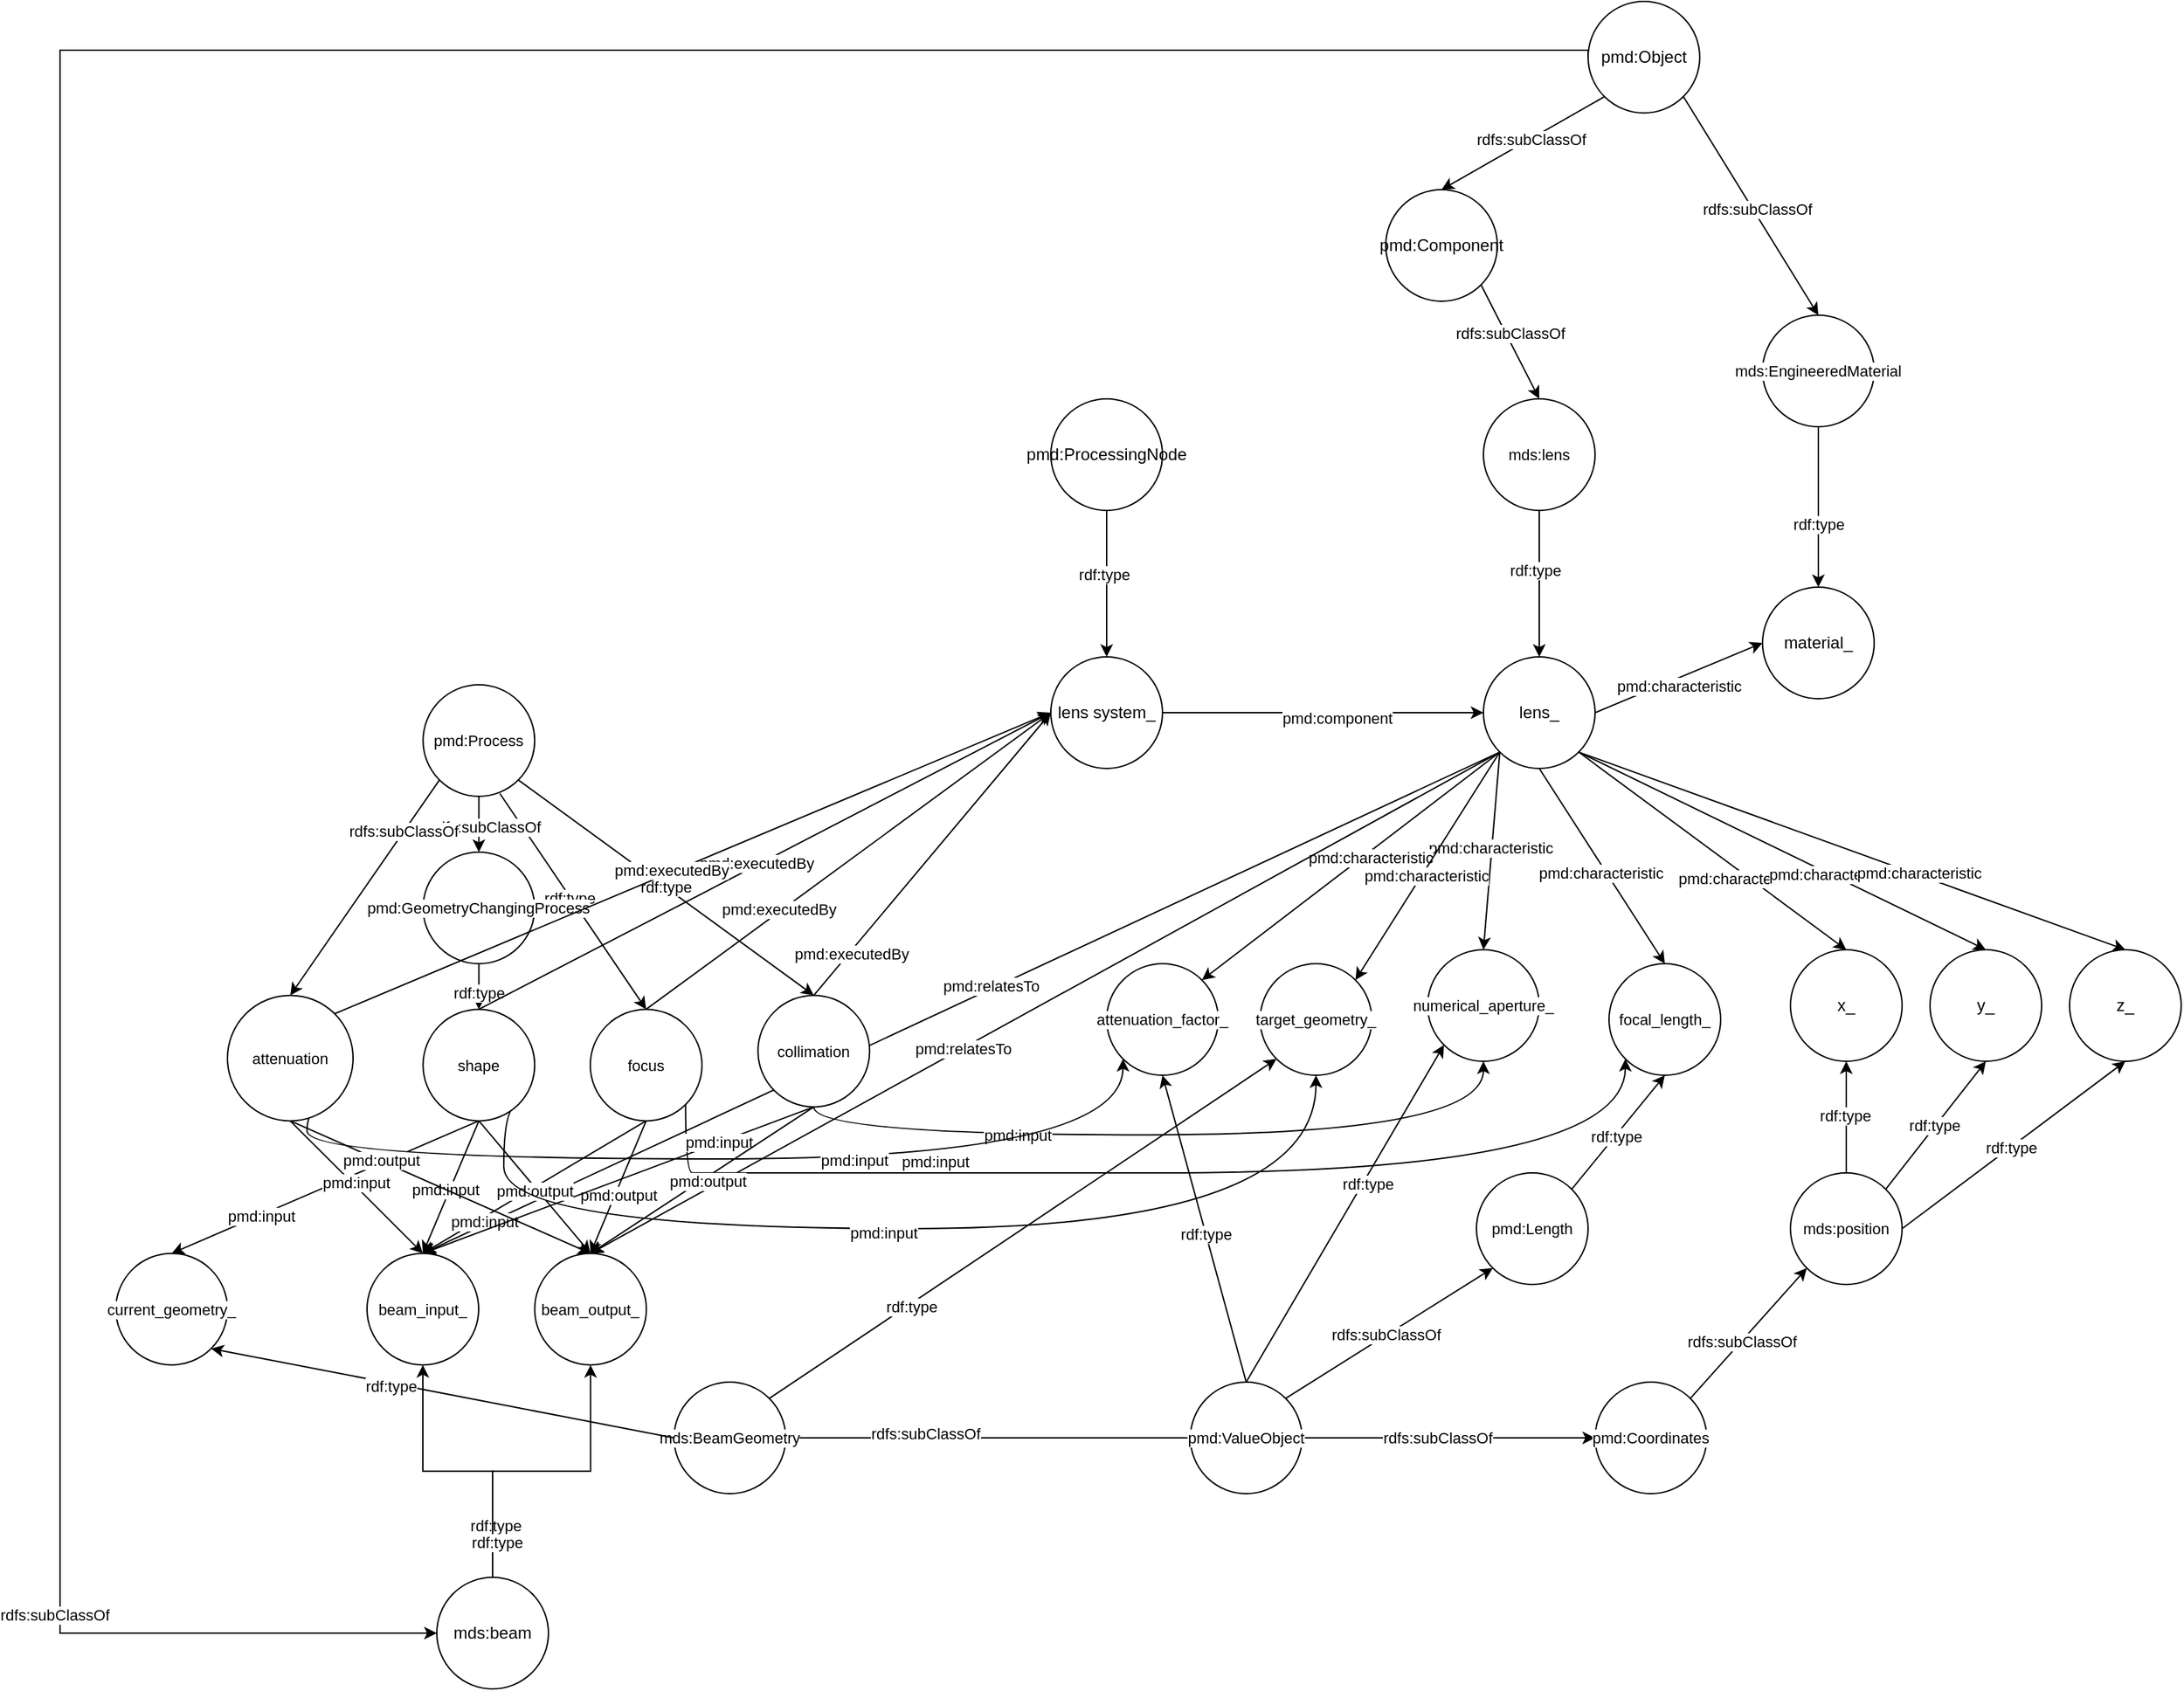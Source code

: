 <mxfile version="24.5.1" type="device">
  <diagram name="Page-1" id="kFxsw1ZDwf2zI39IDnk1">
    <mxGraphModel dx="2284" dy="854" grid="1" gridSize="10" guides="1" tooltips="1" connect="1" arrows="1" fold="1" page="1" pageScale="1" pageWidth="850" pageHeight="1100" math="0" shadow="0">
      <root>
        <mxCell id="0" />
        <mxCell id="1" parent="0" />
        <mxCell id="6vz8yd_rze_hGR_95UIp-7" style="edgeStyle=none;rounded=0;orthogonalLoop=1;jettySize=auto;html=1;exitX=0.5;exitY=1;exitDx=0;exitDy=0;entryX=0.5;entryY=0;entryDx=0;entryDy=0;strokeColor=default;align=center;verticalAlign=middle;fontFamily=Helvetica;fontSize=11;fontColor=default;labelBackgroundColor=default;endArrow=classic;" parent="1" source="6vz8yd_rze_hGR_95UIp-6" target="6vz8yd_rze_hGR_95UIp-1" edge="1">
          <mxGeometry relative="1" as="geometry" />
        </mxCell>
        <mxCell id="6vz8yd_rze_hGR_95UIp-10" value="rdf:type" style="edgeLabel;html=1;align=center;verticalAlign=middle;resizable=0;points=[];fontFamily=Helvetica;fontSize=11;fontColor=default;labelBackgroundColor=default;" parent="6vz8yd_rze_hGR_95UIp-7" vertex="1" connectable="0">
          <mxGeometry x="-0.183" y="-3" relative="1" as="geometry">
            <mxPoint as="offset" />
          </mxGeometry>
        </mxCell>
        <mxCell id="6vz8yd_rze_hGR_95UIp-15" style="edgeStyle=none;rounded=0;orthogonalLoop=1;jettySize=auto;html=1;exitX=0;exitY=1;exitDx=0;exitDy=0;entryX=0.5;entryY=0;entryDx=0;entryDy=0;strokeColor=default;align=center;verticalAlign=middle;fontFamily=Helvetica;fontSize=11;fontColor=default;labelBackgroundColor=default;endArrow=classic;" parent="1" source="6vz8yd_rze_hGR_95UIp-1" target="6vz8yd_rze_hGR_95UIp-14" edge="1">
          <mxGeometry relative="1" as="geometry" />
        </mxCell>
        <mxCell id="6vz8yd_rze_hGR_95UIp-16" value="pmd:characteristic" style="edgeLabel;html=1;align=center;verticalAlign=middle;resizable=0;points=[];fontFamily=Helvetica;fontSize=11;fontColor=default;labelBackgroundColor=default;" parent="6vz8yd_rze_hGR_95UIp-15" vertex="1" connectable="0">
          <mxGeometry x="-0.028" y="-1" relative="1" as="geometry">
            <mxPoint as="offset" />
          </mxGeometry>
        </mxCell>
        <mxCell id="6vz8yd_rze_hGR_95UIp-18" style="edgeStyle=none;rounded=0;orthogonalLoop=1;jettySize=auto;html=1;exitX=0.5;exitY=1;exitDx=0;exitDy=0;entryX=0.5;entryY=0;entryDx=0;entryDy=0;strokeColor=default;align=center;verticalAlign=middle;fontFamily=Helvetica;fontSize=11;fontColor=default;labelBackgroundColor=default;endArrow=classic;" parent="1" source="6vz8yd_rze_hGR_95UIp-1" target="6vz8yd_rze_hGR_95UIp-17" edge="1">
          <mxGeometry relative="1" as="geometry" />
        </mxCell>
        <mxCell id="6vz8yd_rze_hGR_95UIp-19" value="pmd:characteristic" style="edgeLabel;html=1;align=center;verticalAlign=middle;resizable=0;points=[];fontFamily=Helvetica;fontSize=11;fontColor=default;labelBackgroundColor=default;" parent="6vz8yd_rze_hGR_95UIp-18" vertex="1" connectable="0">
          <mxGeometry x="0.041" y="-4" relative="1" as="geometry">
            <mxPoint as="offset" />
          </mxGeometry>
        </mxCell>
        <mxCell id="6vz8yd_rze_hGR_95UIp-21" style="edgeStyle=none;rounded=0;orthogonalLoop=1;jettySize=auto;html=1;exitX=1;exitY=0.5;exitDx=0;exitDy=0;entryX=0;entryY=0.5;entryDx=0;entryDy=0;strokeColor=default;align=center;verticalAlign=middle;fontFamily=Helvetica;fontSize=11;fontColor=default;labelBackgroundColor=default;endArrow=classic;" parent="1" source="6vz8yd_rze_hGR_95UIp-1" target="6vz8yd_rze_hGR_95UIp-20" edge="1">
          <mxGeometry relative="1" as="geometry" />
        </mxCell>
        <mxCell id="6vz8yd_rze_hGR_95UIp-22" value="pmd:characteristic" style="edgeLabel;html=1;align=center;verticalAlign=middle;resizable=0;points=[];fontFamily=Helvetica;fontSize=11;fontColor=default;labelBackgroundColor=default;" parent="6vz8yd_rze_hGR_95UIp-21" vertex="1" connectable="0">
          <mxGeometry x="0.234" y="3" relative="1" as="geometry">
            <mxPoint x="-13" y="14" as="offset" />
          </mxGeometry>
        </mxCell>
        <mxCell id="6vz8yd_rze_hGR_95UIp-131" style="edgeStyle=none;rounded=0;orthogonalLoop=1;jettySize=auto;html=1;exitX=0;exitY=1;exitDx=0;exitDy=0;entryX=0;entryY=0;entryDx=0;entryDy=0;strokeColor=default;align=center;verticalAlign=middle;fontFamily=Helvetica;fontSize=11;fontColor=default;labelBackgroundColor=default;endArrow=classic;" parent="1" source="6vz8yd_rze_hGR_95UIp-1" target="6vz8yd_rze_hGR_95UIp-108" edge="1">
          <mxGeometry relative="1" as="geometry" />
        </mxCell>
        <mxCell id="6vz8yd_rze_hGR_95UIp-133" value="pmd:characteristic" style="edgeLabel;html=1;align=center;verticalAlign=middle;resizable=0;points=[];fontFamily=Helvetica;fontSize=11;fontColor=default;labelBackgroundColor=default;" parent="6vz8yd_rze_hGR_95UIp-131" vertex="1" connectable="0">
          <mxGeometry x="-0.112" y="3" relative="1" as="geometry">
            <mxPoint as="offset" />
          </mxGeometry>
        </mxCell>
        <mxCell id="6vz8yd_rze_hGR_95UIp-132" style="edgeStyle=none;rounded=0;orthogonalLoop=1;jettySize=auto;html=1;exitX=0;exitY=1;exitDx=0;exitDy=0;entryX=1;entryY=0;entryDx=0;entryDy=0;strokeColor=default;align=center;verticalAlign=middle;fontFamily=Helvetica;fontSize=11;fontColor=default;labelBackgroundColor=default;endArrow=classic;" parent="1" source="6vz8yd_rze_hGR_95UIp-1" target="6vz8yd_rze_hGR_95UIp-105" edge="1">
          <mxGeometry relative="1" as="geometry" />
        </mxCell>
        <mxCell id="6vz8yd_rze_hGR_95UIp-134" value="pmd:characteristic" style="edgeLabel;html=1;align=center;verticalAlign=middle;resizable=0;points=[];fontFamily=Helvetica;fontSize=11;fontColor=default;labelBackgroundColor=default;" parent="6vz8yd_rze_hGR_95UIp-132" vertex="1" connectable="0">
          <mxGeometry x="0.075" y="3" relative="1" as="geometry">
            <mxPoint y="-1" as="offset" />
          </mxGeometry>
        </mxCell>
        <mxCell id="6vz8yd_rze_hGR_95UIp-135" style="edgeStyle=none;rounded=0;orthogonalLoop=1;jettySize=auto;html=1;exitX=0;exitY=1;exitDx=0;exitDy=0;entryX=0.5;entryY=0;entryDx=0;entryDy=0;strokeColor=default;align=center;verticalAlign=middle;fontFamily=Helvetica;fontSize=11;fontColor=default;labelBackgroundColor=default;endArrow=classic;" parent="1" source="6vz8yd_rze_hGR_95UIp-1" target="6vz8yd_rze_hGR_95UIp-78" edge="1">
          <mxGeometry relative="1" as="geometry" />
        </mxCell>
        <mxCell id="6vz8yd_rze_hGR_95UIp-137" value="pmd:relatesTo" style="edgeLabel;html=1;align=center;verticalAlign=middle;resizable=0;points=[];fontFamily=Helvetica;fontSize=11;fontColor=default;labelBackgroundColor=default;" parent="6vz8yd_rze_hGR_95UIp-135" vertex="1" connectable="0">
          <mxGeometry x="-0.057" y="-2" relative="1" as="geometry">
            <mxPoint as="offset" />
          </mxGeometry>
        </mxCell>
        <mxCell id="6vz8yd_rze_hGR_95UIp-136" style="edgeStyle=none;rounded=0;orthogonalLoop=1;jettySize=auto;html=1;exitX=0;exitY=1;exitDx=0;exitDy=0;entryX=0.5;entryY=0;entryDx=0;entryDy=0;strokeColor=default;align=center;verticalAlign=middle;fontFamily=Helvetica;fontSize=11;fontColor=default;labelBackgroundColor=default;endArrow=classic;" parent="1" source="6vz8yd_rze_hGR_95UIp-1" target="6vz8yd_rze_hGR_95UIp-79" edge="1">
          <mxGeometry relative="1" as="geometry" />
        </mxCell>
        <mxCell id="6vz8yd_rze_hGR_95UIp-138" value="pmd:relatesTo" style="edgeLabel;html=1;align=center;verticalAlign=middle;resizable=0;points=[];fontFamily=Helvetica;fontSize=11;fontColor=default;labelBackgroundColor=default;" parent="6vz8yd_rze_hGR_95UIp-136" vertex="1" connectable="0">
          <mxGeometry x="0.183" relative="1" as="geometry">
            <mxPoint as="offset" />
          </mxGeometry>
        </mxCell>
        <mxCell id="6vz8yd_rze_hGR_95UIp-9" style="edgeStyle=none;rounded=0;orthogonalLoop=1;jettySize=auto;html=1;exitX=0;exitY=1;exitDx=0;exitDy=0;entryX=0.5;entryY=0;entryDx=0;entryDy=0;strokeColor=default;align=center;verticalAlign=middle;fontFamily=Helvetica;fontSize=11;fontColor=default;labelBackgroundColor=default;endArrow=classic;" parent="1" source="6vz8yd_rze_hGR_95UIp-3" target="6vz8yd_rze_hGR_95UIp-2" edge="1">
          <mxGeometry relative="1" as="geometry" />
        </mxCell>
        <mxCell id="6vz8yd_rze_hGR_95UIp-13" value="rdfs:subClassOf" style="edgeLabel;html=1;align=center;verticalAlign=middle;resizable=0;points=[];fontFamily=Helvetica;fontSize=11;fontColor=default;labelBackgroundColor=default;" parent="6vz8yd_rze_hGR_95UIp-9" vertex="1" connectable="0">
          <mxGeometry x="-0.103" relative="1" as="geometry">
            <mxPoint as="offset" />
          </mxGeometry>
        </mxCell>
        <mxCell id="6vz8yd_rze_hGR_95UIp-2" value="pmd:Component" style="ellipse;whiteSpace=wrap;html=1;aspect=fixed;" parent="1" vertex="1">
          <mxGeometry x="360" y="165" width="80" height="80" as="geometry" />
        </mxCell>
        <mxCell id="6vz8yd_rze_hGR_95UIp-3" value="pmd:Object" style="ellipse;whiteSpace=wrap;html=1;aspect=fixed;" parent="1" vertex="1">
          <mxGeometry x="505" y="30" width="80" height="80" as="geometry" />
        </mxCell>
        <mxCell id="6vz8yd_rze_hGR_95UIp-8" style="edgeStyle=none;rounded=0;orthogonalLoop=1;jettySize=auto;html=1;exitX=1;exitY=1;exitDx=0;exitDy=0;entryX=0.5;entryY=0;entryDx=0;entryDy=0;strokeColor=default;align=center;verticalAlign=middle;fontFamily=Helvetica;fontSize=11;fontColor=default;labelBackgroundColor=default;endArrow=classic;" parent="1" source="6vz8yd_rze_hGR_95UIp-2" target="6vz8yd_rze_hGR_95UIp-6" edge="1">
          <mxGeometry relative="1" as="geometry" />
        </mxCell>
        <mxCell id="6vz8yd_rze_hGR_95UIp-12" value="rdfs:subClassOf" style="edgeLabel;html=1;align=center;verticalAlign=middle;resizable=0;points=[];fontFamily=Helvetica;fontSize=11;fontColor=default;labelBackgroundColor=default;" parent="6vz8yd_rze_hGR_95UIp-8" vertex="1" connectable="0">
          <mxGeometry x="-0.133" y="3" relative="1" as="geometry">
            <mxPoint as="offset" />
          </mxGeometry>
        </mxCell>
        <mxCell id="6vz8yd_rze_hGR_95UIp-6" value="mds:lens" style="ellipse;whiteSpace=wrap;html=1;aspect=fixed;fontFamily=Helvetica;fontSize=11;fontColor=default;labelBackgroundColor=default;" parent="1" vertex="1">
          <mxGeometry x="430" y="315" width="80" height="80" as="geometry" />
        </mxCell>
        <mxCell id="6vz8yd_rze_hGR_95UIp-37" style="edgeStyle=none;rounded=0;orthogonalLoop=1;jettySize=auto;html=1;exitX=0.5;exitY=0;exitDx=0;exitDy=0;entryX=0;entryY=1;entryDx=0;entryDy=0;strokeColor=default;align=center;verticalAlign=middle;fontFamily=Helvetica;fontSize=11;fontColor=default;labelBackgroundColor=default;endArrow=classic;" parent="1" source="6vz8yd_rze_hGR_95UIp-34" target="6vz8yd_rze_hGR_95UIp-14" edge="1">
          <mxGeometry relative="1" as="geometry" />
        </mxCell>
        <mxCell id="6vz8yd_rze_hGR_95UIp-38" value="rdf:type" style="edgeLabel;html=1;align=center;verticalAlign=middle;resizable=0;points=[];fontFamily=Helvetica;fontSize=11;fontColor=default;labelBackgroundColor=default;" parent="6vz8yd_rze_hGR_95UIp-37" vertex="1" connectable="0">
          <mxGeometry x="0.19" y="-3" relative="1" as="geometry">
            <mxPoint as="offset" />
          </mxGeometry>
        </mxCell>
        <mxCell id="6vz8yd_rze_hGR_95UIp-14" value="numerical_aperture_" style="ellipse;whiteSpace=wrap;html=1;aspect=fixed;fontFamily=Helvetica;fontSize=11;fontColor=default;labelBackgroundColor=default;" parent="1" vertex="1">
          <mxGeometry x="390" y="710" width="80" height="80" as="geometry" />
        </mxCell>
        <mxCell id="6vz8yd_rze_hGR_95UIp-31" style="edgeStyle=none;rounded=0;orthogonalLoop=1;jettySize=auto;html=1;exitX=1;exitY=0;exitDx=0;exitDy=0;entryX=0.5;entryY=1;entryDx=0;entryDy=0;strokeColor=default;align=center;verticalAlign=middle;fontFamily=Helvetica;fontSize=11;fontColor=default;labelBackgroundColor=default;endArrow=classic;" parent="1" source="6vz8yd_rze_hGR_95UIp-29" target="6vz8yd_rze_hGR_95UIp-17" edge="1">
          <mxGeometry relative="1" as="geometry" />
        </mxCell>
        <mxCell id="6vz8yd_rze_hGR_95UIp-33" value="rdf:type" style="edgeLabel;html=1;align=center;verticalAlign=middle;resizable=0;points=[];fontFamily=Helvetica;fontSize=11;fontColor=default;labelBackgroundColor=default;" parent="6vz8yd_rze_hGR_95UIp-31" vertex="1" connectable="0">
          <mxGeometry x="-0.064" relative="1" as="geometry">
            <mxPoint as="offset" />
          </mxGeometry>
        </mxCell>
        <mxCell id="6vz8yd_rze_hGR_95UIp-17" value="focal_length_" style="ellipse;whiteSpace=wrap;html=1;aspect=fixed;fontFamily=Helvetica;fontSize=11;fontColor=default;labelBackgroundColor=default;" parent="1" vertex="1">
          <mxGeometry x="520" y="720" width="80" height="80" as="geometry" />
        </mxCell>
        <mxCell id="6vz8yd_rze_hGR_95UIp-27" style="edgeStyle=none;rounded=0;orthogonalLoop=1;jettySize=auto;html=1;exitX=0.5;exitY=1;exitDx=0;exitDy=0;entryX=0.5;entryY=0;entryDx=0;entryDy=0;strokeColor=default;align=center;verticalAlign=middle;fontFamily=Helvetica;fontSize=11;fontColor=default;labelBackgroundColor=default;endArrow=classic;" parent="1" source="6vz8yd_rze_hGR_95UIp-23" target="6vz8yd_rze_hGR_95UIp-20" edge="1">
          <mxGeometry relative="1" as="geometry" />
        </mxCell>
        <mxCell id="6vz8yd_rze_hGR_95UIp-28" value="rdf:type" style="edgeLabel;html=1;align=center;verticalAlign=middle;resizable=0;points=[];fontFamily=Helvetica;fontSize=11;fontColor=default;labelBackgroundColor=default;" parent="6vz8yd_rze_hGR_95UIp-27" vertex="1" connectable="0">
          <mxGeometry x="0.221" relative="1" as="geometry">
            <mxPoint as="offset" />
          </mxGeometry>
        </mxCell>
        <mxCell id="6vz8yd_rze_hGR_95UIp-20" value="material_" style="ellipse;whiteSpace=wrap;html=1;aspect=fixed;" parent="1" vertex="1">
          <mxGeometry x="630" y="450" width="80" height="80" as="geometry" />
        </mxCell>
        <mxCell id="6vz8yd_rze_hGR_95UIp-24" style="edgeStyle=none;rounded=0;orthogonalLoop=1;jettySize=auto;html=1;exitX=1;exitY=1;exitDx=0;exitDy=0;entryX=0.5;entryY=0;entryDx=0;entryDy=0;strokeColor=default;align=center;verticalAlign=middle;fontFamily=Helvetica;fontSize=11;fontColor=default;labelBackgroundColor=default;endArrow=classic;" parent="1" source="6vz8yd_rze_hGR_95UIp-3" target="6vz8yd_rze_hGR_95UIp-23" edge="1">
          <mxGeometry relative="1" as="geometry" />
        </mxCell>
        <mxCell id="6vz8yd_rze_hGR_95UIp-26" value="rdfs:subClassOf" style="edgeLabel;html=1;align=center;verticalAlign=middle;resizable=0;points=[];fontFamily=Helvetica;fontSize=11;fontColor=default;labelBackgroundColor=default;" parent="6vz8yd_rze_hGR_95UIp-24" vertex="1" connectable="0">
          <mxGeometry x="0.042" y="2" relative="1" as="geometry">
            <mxPoint as="offset" />
          </mxGeometry>
        </mxCell>
        <mxCell id="6vz8yd_rze_hGR_95UIp-23" value="mds:EngineeredMaterial" style="ellipse;whiteSpace=wrap;html=1;aspect=fixed;fontFamily=Helvetica;fontSize=11;fontColor=default;labelBackgroundColor=default;" parent="1" vertex="1">
          <mxGeometry x="630" y="255" width="80" height="80" as="geometry" />
        </mxCell>
        <mxCell id="6vz8yd_rze_hGR_95UIp-35" style="edgeStyle=none;rounded=0;orthogonalLoop=1;jettySize=auto;html=1;exitX=1;exitY=0;exitDx=0;exitDy=0;entryX=0;entryY=1;entryDx=0;entryDy=0;strokeColor=default;align=center;verticalAlign=middle;fontFamily=Helvetica;fontSize=11;fontColor=default;labelBackgroundColor=default;endArrow=classic;" parent="1" source="6vz8yd_rze_hGR_95UIp-34" target="6vz8yd_rze_hGR_95UIp-29" edge="1">
          <mxGeometry relative="1" as="geometry" />
        </mxCell>
        <mxCell id="6vz8yd_rze_hGR_95UIp-36" value="rdfs:subClassOf" style="edgeLabel;html=1;align=center;verticalAlign=middle;resizable=0;points=[];fontFamily=Helvetica;fontSize=11;fontColor=default;labelBackgroundColor=default;" parent="6vz8yd_rze_hGR_95UIp-35" vertex="1" connectable="0">
          <mxGeometry x="-0.038" y="1" relative="1" as="geometry">
            <mxPoint as="offset" />
          </mxGeometry>
        </mxCell>
        <mxCell id="6vz8yd_rze_hGR_95UIp-29" value="pmd:Length" style="ellipse;whiteSpace=wrap;html=1;aspect=fixed;fontFamily=Helvetica;fontSize=11;fontColor=default;labelBackgroundColor=default;" parent="1" vertex="1">
          <mxGeometry x="425" y="870" width="80" height="80" as="geometry" />
        </mxCell>
        <mxCell id="cxZ66lrfH4alIwqRxQJm-9" style="edgeStyle=orthogonalEdgeStyle;rounded=0;orthogonalLoop=1;jettySize=auto;html=1;exitX=0;exitY=0.5;exitDx=0;exitDy=0;entryX=1;entryY=0.5;entryDx=0;entryDy=0;" parent="1" source="6vz8yd_rze_hGR_95UIp-34" target="6vz8yd_rze_hGR_95UIp-106" edge="1">
          <mxGeometry relative="1" as="geometry" />
        </mxCell>
        <mxCell id="cxZ66lrfH4alIwqRxQJm-10" value="rdfs:subClassOf" style="edgeLabel;html=1;align=center;verticalAlign=middle;resizable=0;points=[];" parent="cxZ66lrfH4alIwqRxQJm-9" vertex="1" connectable="0">
          <mxGeometry x="0.314" y="-3" relative="1" as="geometry">
            <mxPoint as="offset" />
          </mxGeometry>
        </mxCell>
        <mxCell id="iNY8zgxvYSkII8bh0l0n-5" style="edgeStyle=none;rounded=0;orthogonalLoop=1;jettySize=auto;html=1;exitX=1;exitY=0.5;exitDx=0;exitDy=0;entryX=0;entryY=0.5;entryDx=0;entryDy=0;strokeColor=default;align=center;verticalAlign=middle;fontFamily=Helvetica;fontSize=11;fontColor=default;labelBackgroundColor=default;endArrow=classic;" parent="1" source="6vz8yd_rze_hGR_95UIp-34" target="Oy7OOk9mCg7RmFN5OV65-8" edge="1">
          <mxGeometry relative="1" as="geometry" />
        </mxCell>
        <mxCell id="iNY8zgxvYSkII8bh0l0n-7" value="rdfs:subClassOf" style="edgeLabel;html=1;align=center;verticalAlign=middle;resizable=0;points=[];fontFamily=Helvetica;fontSize=11;fontColor=default;labelBackgroundColor=default;" parent="iNY8zgxvYSkII8bh0l0n-5" vertex="1" connectable="0">
          <mxGeometry x="-0.074" relative="1" as="geometry">
            <mxPoint as="offset" />
          </mxGeometry>
        </mxCell>
        <mxCell id="6vz8yd_rze_hGR_95UIp-34" value="pmd:ValueObject" style="ellipse;whiteSpace=wrap;html=1;aspect=fixed;fontFamily=Helvetica;fontSize=11;fontColor=default;labelBackgroundColor=default;" parent="1" vertex="1">
          <mxGeometry x="220" y="1020" width="80" height="80" as="geometry" />
        </mxCell>
        <mxCell id="6vz8yd_rze_hGR_95UIp-53" value="pmd:Process" style="ellipse;whiteSpace=wrap;html=1;aspect=fixed;fontFamily=Helvetica;fontSize=11;fontColor=default;labelBackgroundColor=default;" parent="1" vertex="1">
          <mxGeometry x="-329.84" y="520" width="80" height="80" as="geometry" />
        </mxCell>
        <mxCell id="6vz8yd_rze_hGR_95UIp-90" style="edgeStyle=none;rounded=0;orthogonalLoop=1;jettySize=auto;html=1;exitX=0.5;exitY=1;exitDx=0;exitDy=0;entryX=0.5;entryY=0;entryDx=0;entryDy=0;strokeColor=default;align=center;verticalAlign=middle;fontFamily=Helvetica;fontSize=11;fontColor=default;labelBackgroundColor=default;endArrow=classic;" parent="1" source="6vz8yd_rze_hGR_95UIp-73" target="6vz8yd_rze_hGR_95UIp-78" edge="1">
          <mxGeometry relative="1" as="geometry" />
        </mxCell>
        <mxCell id="6vz8yd_rze_hGR_95UIp-91" value="pmd:input" style="edgeLabel;html=1;align=center;verticalAlign=middle;resizable=0;points=[];fontFamily=Helvetica;fontSize=11;fontColor=default;labelBackgroundColor=default;" parent="6vz8yd_rze_hGR_95UIp-90" vertex="1" connectable="0">
          <mxGeometry x="0.471" y="3" relative="1" as="geometry">
            <mxPoint as="offset" />
          </mxGeometry>
        </mxCell>
        <mxCell id="6vz8yd_rze_hGR_95UIp-92" style="edgeStyle=none;rounded=0;orthogonalLoop=1;jettySize=auto;html=1;exitX=0.5;exitY=1;exitDx=0;exitDy=0;entryX=0.5;entryY=0;entryDx=0;entryDy=0;strokeColor=default;align=center;verticalAlign=middle;fontFamily=Helvetica;fontSize=11;fontColor=default;labelBackgroundColor=default;endArrow=classic;" parent="1" source="6vz8yd_rze_hGR_95UIp-73" target="6vz8yd_rze_hGR_95UIp-79" edge="1">
          <mxGeometry relative="1" as="geometry" />
        </mxCell>
        <mxCell id="6vz8yd_rze_hGR_95UIp-93" value="pmd:output" style="edgeLabel;html=1;align=center;verticalAlign=middle;resizable=0;points=[];fontFamily=Helvetica;fontSize=11;fontColor=default;labelBackgroundColor=default;" parent="6vz8yd_rze_hGR_95UIp-92" vertex="1" connectable="0">
          <mxGeometry x="0.097" y="2" relative="1" as="geometry">
            <mxPoint as="offset" />
          </mxGeometry>
        </mxCell>
        <mxCell id="6vz8yd_rze_hGR_95UIp-100" style="edgeStyle=none;rounded=0;orthogonalLoop=1;jettySize=auto;html=1;exitX=0.5;exitY=0;exitDx=0;exitDy=0;strokeColor=default;align=center;verticalAlign=middle;fontFamily=Helvetica;fontSize=11;fontColor=default;labelBackgroundColor=default;endArrow=classic;entryX=0;entryY=0.5;entryDx=0;entryDy=0;" parent="1" source="6vz8yd_rze_hGR_95UIp-73" target="cxZ66lrfH4alIwqRxQJm-2" edge="1">
          <mxGeometry relative="1" as="geometry">
            <mxPoint x="330" y="580" as="targetPoint" />
          </mxGeometry>
        </mxCell>
        <mxCell id="6vz8yd_rze_hGR_95UIp-103" value="pmd:executedBy" style="edgeLabel;html=1;align=center;verticalAlign=middle;resizable=0;points=[];fontFamily=Helvetica;fontSize=11;fontColor=default;labelBackgroundColor=default;" parent="6vz8yd_rze_hGR_95UIp-100" vertex="1" connectable="0">
          <mxGeometry x="-0.338" y="2" relative="1" as="geometry">
            <mxPoint as="offset" />
          </mxGeometry>
        </mxCell>
        <mxCell id="6vz8yd_rze_hGR_95UIp-151" style="edgeStyle=orthogonalEdgeStyle;rounded=0;orthogonalLoop=1;jettySize=auto;html=1;exitX=1;exitY=1;exitDx=0;exitDy=0;entryX=0;entryY=1;entryDx=0;entryDy=0;strokeColor=default;align=center;verticalAlign=middle;fontFamily=Helvetica;fontSize=11;fontColor=default;labelBackgroundColor=default;endArrow=classic;curved=1;" parent="1" source="6vz8yd_rze_hGR_95UIp-73" target="6vz8yd_rze_hGR_95UIp-17" edge="1">
          <mxGeometry relative="1" as="geometry">
            <Array as="points">
              <mxPoint x="-132" y="870" />
              <mxPoint x="542" y="870" />
            </Array>
          </mxGeometry>
        </mxCell>
        <mxCell id="6vz8yd_rze_hGR_95UIp-152" value="pmd:input" style="edgeLabel;html=1;align=center;verticalAlign=middle;resizable=0;points=[];fontFamily=Helvetica;fontSize=11;fontColor=default;labelBackgroundColor=default;" parent="6vz8yd_rze_hGR_95UIp-151" vertex="1" connectable="0">
          <mxGeometry x="-0.434" y="8" relative="1" as="geometry">
            <mxPoint as="offset" />
          </mxGeometry>
        </mxCell>
        <mxCell id="6vz8yd_rze_hGR_95UIp-73" value="focus" style="ellipse;whiteSpace=wrap;html=1;aspect=fixed;fontFamily=Helvetica;fontSize=11;fontColor=default;labelBackgroundColor=default;" parent="1" vertex="1">
          <mxGeometry x="-210" y="752.71" width="80" height="80" as="geometry" />
        </mxCell>
        <mxCell id="6vz8yd_rze_hGR_95UIp-81" value="rdf:type" style="edgeStyle=none;rounded=0;orthogonalLoop=1;jettySize=auto;html=1;exitX=1;exitY=1;exitDx=0;exitDy=0;entryX=0.5;entryY=0;entryDx=0;entryDy=0;strokeColor=default;align=center;verticalAlign=middle;fontFamily=Helvetica;fontSize=11;fontColor=default;labelBackgroundColor=default;endArrow=classic;" parent="1" source="6vz8yd_rze_hGR_95UIp-53" target="6vz8yd_rze_hGR_95UIp-74" edge="1">
          <mxGeometry relative="1" as="geometry" />
        </mxCell>
        <mxCell id="6vz8yd_rze_hGR_95UIp-94" style="edgeStyle=none;rounded=0;orthogonalLoop=1;jettySize=auto;html=1;exitX=0.5;exitY=1;exitDx=0;exitDy=0;entryX=0.5;entryY=0;entryDx=0;entryDy=0;strokeColor=default;align=center;verticalAlign=middle;fontFamily=Helvetica;fontSize=11;fontColor=default;labelBackgroundColor=default;endArrow=classic;" parent="1" source="6vz8yd_rze_hGR_95UIp-74" target="6vz8yd_rze_hGR_95UIp-78" edge="1">
          <mxGeometry relative="1" as="geometry" />
        </mxCell>
        <mxCell id="6vz8yd_rze_hGR_95UIp-95" value="pmd:input" style="edgeLabel;html=1;align=center;verticalAlign=middle;resizable=0;points=[];fontFamily=Helvetica;fontSize=11;fontColor=default;labelBackgroundColor=default;" parent="6vz8yd_rze_hGR_95UIp-94" vertex="1" connectable="0">
          <mxGeometry x="-0.513" y="-1" relative="1" as="geometry">
            <mxPoint as="offset" />
          </mxGeometry>
        </mxCell>
        <mxCell id="6vz8yd_rze_hGR_95UIp-96" style="edgeStyle=none;rounded=0;orthogonalLoop=1;jettySize=auto;html=1;exitX=0.5;exitY=1;exitDx=0;exitDy=0;entryX=0.5;entryY=0;entryDx=0;entryDy=0;strokeColor=default;align=center;verticalAlign=middle;fontFamily=Helvetica;fontSize=11;fontColor=default;labelBackgroundColor=default;endArrow=classic;" parent="1" source="6vz8yd_rze_hGR_95UIp-74" target="6vz8yd_rze_hGR_95UIp-79" edge="1">
          <mxGeometry relative="1" as="geometry" />
        </mxCell>
        <mxCell id="6vz8yd_rze_hGR_95UIp-97" value="pmd:output" style="edgeLabel;html=1;align=center;verticalAlign=middle;resizable=0;points=[];fontFamily=Helvetica;fontSize=11;fontColor=default;labelBackgroundColor=default;" parent="6vz8yd_rze_hGR_95UIp-96" vertex="1" connectable="0">
          <mxGeometry x="-0.015" y="2" relative="1" as="geometry">
            <mxPoint x="1" as="offset" />
          </mxGeometry>
        </mxCell>
        <mxCell id="6vz8yd_rze_hGR_95UIp-101" style="edgeStyle=none;rounded=0;orthogonalLoop=1;jettySize=auto;html=1;exitX=0.5;exitY=0;exitDx=0;exitDy=0;entryX=0;entryY=0.5;entryDx=0;entryDy=0;strokeColor=default;align=center;verticalAlign=middle;fontFamily=Helvetica;fontSize=11;fontColor=default;labelBackgroundColor=default;endArrow=classic;" parent="1" source="6vz8yd_rze_hGR_95UIp-74" target="cxZ66lrfH4alIwqRxQJm-2" edge="1">
          <mxGeometry relative="1" as="geometry" />
        </mxCell>
        <mxCell id="6vz8yd_rze_hGR_95UIp-104" value="pmd:executedBy" style="edgeLabel;html=1;align=center;verticalAlign=middle;resizable=0;points=[];fontFamily=Helvetica;fontSize=11;fontColor=default;labelBackgroundColor=default;" parent="6vz8yd_rze_hGR_95UIp-101" vertex="1" connectable="0">
          <mxGeometry x="-0.695" y="-1" relative="1" as="geometry">
            <mxPoint as="offset" />
          </mxGeometry>
        </mxCell>
        <mxCell id="6vz8yd_rze_hGR_95UIp-153" style="edgeStyle=orthogonalEdgeStyle;rounded=0;orthogonalLoop=1;jettySize=auto;html=1;exitX=0.5;exitY=1;exitDx=0;exitDy=0;entryX=0.5;entryY=1;entryDx=0;entryDy=0;strokeColor=default;align=center;verticalAlign=middle;fontFamily=Helvetica;fontSize=11;fontColor=default;labelBackgroundColor=default;endArrow=classic;curved=1;" parent="1" source="6vz8yd_rze_hGR_95UIp-74" target="6vz8yd_rze_hGR_95UIp-14" edge="1">
          <mxGeometry relative="1" as="geometry" />
        </mxCell>
        <mxCell id="6vz8yd_rze_hGR_95UIp-154" value="pmd:input" style="edgeLabel;html=1;align=center;verticalAlign=middle;resizable=0;points=[];fontFamily=Helvetica;fontSize=11;fontColor=default;labelBackgroundColor=default;" parent="6vz8yd_rze_hGR_95UIp-153" vertex="1" connectable="0">
          <mxGeometry x="-0.234" y="3" relative="1" as="geometry">
            <mxPoint x="-46" y="3" as="offset" />
          </mxGeometry>
        </mxCell>
        <mxCell id="6vz8yd_rze_hGR_95UIp-74" value="collimation" style="ellipse;whiteSpace=wrap;html=1;aspect=fixed;fontFamily=Helvetica;fontSize=11;fontColor=default;labelBackgroundColor=default;" parent="1" vertex="1">
          <mxGeometry x="-89.84" y="742.71" width="80" height="80" as="geometry" />
        </mxCell>
        <mxCell id="6vz8yd_rze_hGR_95UIp-86" style="edgeStyle=none;rounded=0;orthogonalLoop=1;jettySize=auto;html=1;exitX=0.5;exitY=1;exitDx=0;exitDy=0;entryX=0.5;entryY=0;entryDx=0;entryDy=0;strokeColor=default;align=center;verticalAlign=middle;fontFamily=Helvetica;fontSize=11;fontColor=default;labelBackgroundColor=default;endArrow=classic;" parent="1" source="6vz8yd_rze_hGR_95UIp-77" target="6vz8yd_rze_hGR_95UIp-78" edge="1">
          <mxGeometry relative="1" as="geometry" />
        </mxCell>
        <mxCell id="6vz8yd_rze_hGR_95UIp-88" value="pmd:input" style="edgeLabel;html=1;align=center;verticalAlign=middle;resizable=0;points=[];fontFamily=Helvetica;fontSize=11;fontColor=default;labelBackgroundColor=default;" parent="6vz8yd_rze_hGR_95UIp-86" vertex="1" connectable="0">
          <mxGeometry x="0.057" y="-3" relative="1" as="geometry">
            <mxPoint as="offset" />
          </mxGeometry>
        </mxCell>
        <mxCell id="6vz8yd_rze_hGR_95UIp-87" style="edgeStyle=none;rounded=0;orthogonalLoop=1;jettySize=auto;html=1;exitX=0.5;exitY=1;exitDx=0;exitDy=0;entryX=0.5;entryY=0;entryDx=0;entryDy=0;strokeColor=default;align=center;verticalAlign=middle;fontFamily=Helvetica;fontSize=11;fontColor=default;labelBackgroundColor=default;endArrow=classic;" parent="1" source="6vz8yd_rze_hGR_95UIp-77" target="6vz8yd_rze_hGR_95UIp-79" edge="1">
          <mxGeometry relative="1" as="geometry" />
        </mxCell>
        <mxCell id="6vz8yd_rze_hGR_95UIp-89" value="pmd:output" style="edgeLabel;html=1;align=center;verticalAlign=middle;resizable=0;points=[];fontFamily=Helvetica;fontSize=11;fontColor=default;labelBackgroundColor=default;" parent="6vz8yd_rze_hGR_95UIp-87" vertex="1" connectable="0">
          <mxGeometry x="0.02" y="-2" relative="1" as="geometry">
            <mxPoint as="offset" />
          </mxGeometry>
        </mxCell>
        <mxCell id="6vz8yd_rze_hGR_95UIp-110" style="edgeStyle=none;rounded=0;orthogonalLoop=1;jettySize=auto;html=1;strokeColor=default;align=center;verticalAlign=middle;fontFamily=Helvetica;fontSize=11;fontColor=default;labelBackgroundColor=default;endArrow=classic;exitX=0.5;exitY=1;exitDx=0;exitDy=0;" parent="1" source="6vz8yd_rze_hGR_95UIp-109" target="6vz8yd_rze_hGR_95UIp-77" edge="1">
          <mxGeometry relative="1" as="geometry">
            <mxPoint x="-290" y="750" as="targetPoint" />
          </mxGeometry>
        </mxCell>
        <mxCell id="6vz8yd_rze_hGR_95UIp-113" value="rdf:type" style="edgeLabel;html=1;align=center;verticalAlign=middle;resizable=0;points=[];fontFamily=Helvetica;fontSize=11;fontColor=default;labelBackgroundColor=default;" parent="6vz8yd_rze_hGR_95UIp-110" vertex="1" connectable="0">
          <mxGeometry x="0.249" relative="1" as="geometry">
            <mxPoint as="offset" />
          </mxGeometry>
        </mxCell>
        <mxCell id="6vz8yd_rze_hGR_95UIp-142" style="edgeStyle=none;rounded=0;orthogonalLoop=1;jettySize=auto;html=1;exitX=0.5;exitY=1;exitDx=0;exitDy=0;entryX=0.5;entryY=0;entryDx=0;entryDy=0;strokeColor=default;align=center;verticalAlign=middle;fontFamily=Helvetica;fontSize=11;fontColor=default;labelBackgroundColor=default;endArrow=classic;" parent="1" source="6vz8yd_rze_hGR_95UIp-77" target="6vz8yd_rze_hGR_95UIp-141" edge="1">
          <mxGeometry relative="1" as="geometry" />
        </mxCell>
        <mxCell id="6vz8yd_rze_hGR_95UIp-143" value="pmd:input" style="edgeLabel;html=1;align=center;verticalAlign=middle;resizable=0;points=[];fontFamily=Helvetica;fontSize=11;fontColor=default;labelBackgroundColor=default;" parent="6vz8yd_rze_hGR_95UIp-142" vertex="1" connectable="0">
          <mxGeometry x="0.423" y="1" relative="1" as="geometry">
            <mxPoint as="offset" />
          </mxGeometry>
        </mxCell>
        <mxCell id="6vz8yd_rze_hGR_95UIp-149" style="edgeStyle=orthogonalEdgeStyle;rounded=0;orthogonalLoop=1;jettySize=auto;html=1;exitX=1;exitY=1;exitDx=0;exitDy=0;strokeColor=default;align=center;verticalAlign=middle;fontFamily=Helvetica;fontSize=11;fontColor=default;labelBackgroundColor=default;endArrow=classic;curved=1;entryX=0.5;entryY=1;entryDx=0;entryDy=0;" parent="1" source="6vz8yd_rze_hGR_95UIp-77" target="6vz8yd_rze_hGR_95UIp-105" edge="1">
          <mxGeometry relative="1" as="geometry">
            <mxPoint x="-271.556" y="816.004" as="sourcePoint" />
            <mxPoint x="310" y="808" as="targetPoint" />
            <Array as="points">
              <mxPoint x="-272" y="821" />
              <mxPoint x="-272" y="910" />
              <mxPoint x="310" y="910" />
            </Array>
          </mxGeometry>
        </mxCell>
        <mxCell id="6vz8yd_rze_hGR_95UIp-150" value="pmd:input" style="edgeLabel;html=1;align=center;verticalAlign=middle;resizable=0;points=[];fontFamily=Helvetica;fontSize=11;fontColor=default;labelBackgroundColor=default;" parent="6vz8yd_rze_hGR_95UIp-149" vertex="1" connectable="0">
          <mxGeometry x="-0.062" y="-3" relative="1" as="geometry">
            <mxPoint as="offset" />
          </mxGeometry>
        </mxCell>
        <mxCell id="6vz8yd_rze_hGR_95UIp-77" value="shape" style="ellipse;whiteSpace=wrap;html=1;aspect=fixed;fontFamily=Helvetica;fontSize=11;fontColor=default;labelBackgroundColor=default;" parent="1" vertex="1">
          <mxGeometry x="-329.84" y="752.71" width="80" height="80" as="geometry" />
        </mxCell>
        <mxCell id="h7D29jpBghYTDFLd_N9w-2" style="edgeStyle=orthogonalEdgeStyle;rounded=0;orthogonalLoop=1;jettySize=auto;html=1;exitX=0.5;exitY=0;exitDx=0;exitDy=0;entryX=0.5;entryY=1;entryDx=0;entryDy=0;" parent="1" source="h7D29jpBghYTDFLd_N9w-1" target="6vz8yd_rze_hGR_95UIp-78" edge="1">
          <mxGeometry relative="1" as="geometry" />
        </mxCell>
        <mxCell id="h7D29jpBghYTDFLd_N9w-4" value="rdf:type" style="edgeLabel;html=1;align=center;verticalAlign=middle;resizable=0;points=[];" parent="h7D29jpBghYTDFLd_N9w-2" vertex="1" connectable="0">
          <mxGeometry x="-0.636" y="-2" relative="1" as="geometry">
            <mxPoint as="offset" />
          </mxGeometry>
        </mxCell>
        <mxCell id="6vz8yd_rze_hGR_95UIp-78" value="beam_input_" style="ellipse;whiteSpace=wrap;html=1;aspect=fixed;fontFamily=Helvetica;fontSize=11;fontColor=default;labelBackgroundColor=default;" parent="1" vertex="1">
          <mxGeometry x="-370.0" y="927.71" width="80" height="80" as="geometry" />
        </mxCell>
        <mxCell id="h7D29jpBghYTDFLd_N9w-3" style="edgeStyle=orthogonalEdgeStyle;rounded=0;orthogonalLoop=1;jettySize=auto;html=1;exitX=0.5;exitY=0;exitDx=0;exitDy=0;entryX=0.5;entryY=1;entryDx=0;entryDy=0;" parent="1" source="h7D29jpBghYTDFLd_N9w-1" target="6vz8yd_rze_hGR_95UIp-79" edge="1">
          <mxGeometry relative="1" as="geometry">
            <mxPoint x="-260" y="1110" as="sourcePoint" />
          </mxGeometry>
        </mxCell>
        <mxCell id="h7D29jpBghYTDFLd_N9w-5" value="rdf:type" style="edgeLabel;html=1;align=center;verticalAlign=middle;resizable=0;points=[];" parent="h7D29jpBghYTDFLd_N9w-3" vertex="1" connectable="0">
          <mxGeometry x="-0.776" y="-3" relative="1" as="geometry">
            <mxPoint as="offset" />
          </mxGeometry>
        </mxCell>
        <mxCell id="6vz8yd_rze_hGR_95UIp-79" value="beam_output_" style="ellipse;whiteSpace=wrap;html=1;aspect=fixed;fontFamily=Helvetica;fontSize=11;fontColor=default;labelBackgroundColor=default;" parent="1" vertex="1">
          <mxGeometry x="-249.84" y="927.71" width="80" height="80" as="geometry" />
        </mxCell>
        <mxCell id="6vz8yd_rze_hGR_95UIp-84" style="edgeStyle=none;rounded=0;orthogonalLoop=1;jettySize=auto;html=1;exitX=0.688;exitY=0.975;exitDx=0;exitDy=0;entryX=0.5;entryY=0;entryDx=0;entryDy=0;strokeColor=default;align=center;verticalAlign=middle;fontFamily=Helvetica;fontSize=11;fontColor=default;labelBackgroundColor=default;endArrow=classic;exitPerimeter=0;" parent="1" source="6vz8yd_rze_hGR_95UIp-53" target="6vz8yd_rze_hGR_95UIp-73" edge="1">
          <mxGeometry relative="1" as="geometry" />
        </mxCell>
        <mxCell id="6vz8yd_rze_hGR_95UIp-85" value="rdf:type" style="edgeLabel;html=1;align=center;verticalAlign=middle;resizable=0;points=[];fontFamily=Helvetica;fontSize=11;fontColor=default;labelBackgroundColor=default;" parent="6vz8yd_rze_hGR_95UIp-84" vertex="1" connectable="0">
          <mxGeometry x="-0.035" y="-1" relative="1" as="geometry">
            <mxPoint as="offset" />
          </mxGeometry>
        </mxCell>
        <mxCell id="6vz8yd_rze_hGR_95UIp-99" style="edgeStyle=none;rounded=0;orthogonalLoop=1;jettySize=auto;html=1;exitX=0.5;exitY=0;exitDx=0;exitDy=0;entryX=0;entryY=0.5;entryDx=0;entryDy=0;strokeColor=default;align=center;verticalAlign=middle;fontFamily=Helvetica;fontSize=11;fontColor=default;labelBackgroundColor=default;endArrow=classic;" parent="1" source="6vz8yd_rze_hGR_95UIp-77" target="cxZ66lrfH4alIwqRxQJm-2" edge="1">
          <mxGeometry relative="1" as="geometry" />
        </mxCell>
        <mxCell id="6vz8yd_rze_hGR_95UIp-102" value="pmd:executedBy" style="edgeLabel;html=1;align=center;verticalAlign=middle;resizable=0;points=[];fontFamily=Helvetica;fontSize=11;fontColor=default;labelBackgroundColor=default;" parent="6vz8yd_rze_hGR_95UIp-99" vertex="1" connectable="0">
          <mxGeometry x="-0.026" y="2" relative="1" as="geometry">
            <mxPoint as="offset" />
          </mxGeometry>
        </mxCell>
        <mxCell id="6vz8yd_rze_hGR_95UIp-127" style="edgeStyle=none;rounded=0;orthogonalLoop=1;jettySize=auto;html=1;exitX=1;exitY=0;exitDx=0;exitDy=0;entryX=0;entryY=1;entryDx=0;entryDy=0;strokeColor=default;align=center;verticalAlign=middle;fontFamily=Helvetica;fontSize=11;fontColor=default;labelBackgroundColor=default;endArrow=classic;" parent="1" source="6vz8yd_rze_hGR_95UIp-106" target="6vz8yd_rze_hGR_95UIp-105" edge="1">
          <mxGeometry relative="1" as="geometry" />
        </mxCell>
        <mxCell id="6vz8yd_rze_hGR_95UIp-129" value="rdf:type" style="edgeLabel;html=1;align=center;verticalAlign=middle;resizable=0;points=[];fontFamily=Helvetica;fontSize=11;fontColor=default;labelBackgroundColor=default;" parent="6vz8yd_rze_hGR_95UIp-127" vertex="1" connectable="0">
          <mxGeometry x="-0.445" y="-1" relative="1" as="geometry">
            <mxPoint y="1" as="offset" />
          </mxGeometry>
        </mxCell>
        <mxCell id="6vz8yd_rze_hGR_95UIp-105" value="target_geometry_" style="ellipse;whiteSpace=wrap;html=1;aspect=fixed;fontFamily=Helvetica;fontSize=11;fontColor=default;labelBackgroundColor=default;" parent="1" vertex="1">
          <mxGeometry x="270" y="720" width="80" height="80" as="geometry" />
        </mxCell>
        <mxCell id="cS9v4kD6zLWHZxr_KiE_-4" style="edgeStyle=none;rounded=0;orthogonalLoop=1;jettySize=auto;html=1;exitX=0.5;exitY=0;exitDx=0;exitDy=0;entryX=1;entryY=0.5;entryDx=0;entryDy=0;strokeColor=default;align=center;verticalAlign=middle;fontFamily=Helvetica;fontSize=11;fontColor=default;labelBackgroundColor=default;endArrow=classic;" parent="1" source="6vz8yd_rze_hGR_95UIp-34" target="6vz8yd_rze_hGR_95UIp-108" edge="1">
          <mxGeometry relative="1" as="geometry" />
        </mxCell>
        <mxCell id="cS9v4kD6zLWHZxr_KiE_-5" value="rdf:type" style="edgeLabel;html=1;align=center;verticalAlign=middle;resizable=0;points=[];fontFamily=Helvetica;fontSize=11;fontColor=default;labelBackgroundColor=default;" parent="cS9v4kD6zLWHZxr_KiE_-4" vertex="1" connectable="0">
          <mxGeometry x="-0.036" relative="1" as="geometry">
            <mxPoint as="offset" />
          </mxGeometry>
        </mxCell>
        <mxCell id="6vz8yd_rze_hGR_95UIp-108" value="attenuation_factor_" style="ellipse;whiteSpace=wrap;html=1;aspect=fixed;fontFamily=Helvetica;fontSize=11;fontColor=default;labelBackgroundColor=default;direction=south;" parent="1" vertex="1">
          <mxGeometry x="160" y="720" width="80" height="80" as="geometry" />
        </mxCell>
        <mxCell id="6vz8yd_rze_hGR_95UIp-109" value="pmd:GeometryChangingProcess" style="ellipse;whiteSpace=wrap;html=1;aspect=fixed;fontFamily=Helvetica;fontSize=11;fontColor=default;labelBackgroundColor=default;" parent="1" vertex="1">
          <mxGeometry x="-329.84" y="640" width="80" height="80" as="geometry" />
        </mxCell>
        <mxCell id="6vz8yd_rze_hGR_95UIp-111" style="edgeStyle=none;rounded=0;orthogonalLoop=1;jettySize=auto;html=1;exitX=0.5;exitY=1;exitDx=0;exitDy=0;entryX=0.5;entryY=0;entryDx=0;entryDy=0;strokeColor=default;align=center;verticalAlign=middle;fontFamily=Helvetica;fontSize=11;fontColor=default;labelBackgroundColor=default;endArrow=classic;" parent="1" source="6vz8yd_rze_hGR_95UIp-53" target="6vz8yd_rze_hGR_95UIp-109" edge="1">
          <mxGeometry relative="1" as="geometry" />
        </mxCell>
        <mxCell id="6vz8yd_rze_hGR_95UIp-112" value="rdfs:subClassOf" style="edgeLabel;html=1;align=center;verticalAlign=middle;resizable=0;points=[];fontFamily=Helvetica;fontSize=11;fontColor=default;labelBackgroundColor=default;" parent="6vz8yd_rze_hGR_95UIp-111" vertex="1" connectable="0">
          <mxGeometry x="0.069" y="5" relative="1" as="geometry">
            <mxPoint as="offset" />
          </mxGeometry>
        </mxCell>
        <mxCell id="6vz8yd_rze_hGR_95UIp-119" style="edgeStyle=none;rounded=0;orthogonalLoop=1;jettySize=auto;html=1;exitX=0.5;exitY=1;exitDx=0;exitDy=0;entryX=0.5;entryY=0;entryDx=0;entryDy=0;strokeColor=default;align=center;verticalAlign=middle;fontFamily=Helvetica;fontSize=11;fontColor=default;labelBackgroundColor=default;endArrow=classic;" parent="1" source="6vz8yd_rze_hGR_95UIp-118" target="6vz8yd_rze_hGR_95UIp-78" edge="1">
          <mxGeometry relative="1" as="geometry" />
        </mxCell>
        <mxCell id="6vz8yd_rze_hGR_95UIp-120" value="pmd:input" style="edgeLabel;html=1;align=center;verticalAlign=middle;resizable=0;points=[];fontFamily=Helvetica;fontSize=11;fontColor=default;labelBackgroundColor=default;" parent="6vz8yd_rze_hGR_95UIp-119" vertex="1" connectable="0">
          <mxGeometry x="-0.044" y="2" relative="1" as="geometry">
            <mxPoint as="offset" />
          </mxGeometry>
        </mxCell>
        <mxCell id="6vz8yd_rze_hGR_95UIp-121" style="edgeStyle=none;rounded=0;orthogonalLoop=1;jettySize=auto;html=1;exitX=0.5;exitY=1;exitDx=0;exitDy=0;entryX=0.5;entryY=0;entryDx=0;entryDy=0;strokeColor=default;align=center;verticalAlign=middle;fontFamily=Helvetica;fontSize=11;fontColor=default;labelBackgroundColor=default;endArrow=classic;" parent="1" source="6vz8yd_rze_hGR_95UIp-118" target="6vz8yd_rze_hGR_95UIp-79" edge="1">
          <mxGeometry relative="1" as="geometry" />
        </mxCell>
        <mxCell id="6vz8yd_rze_hGR_95UIp-122" value="pmd:output" style="edgeLabel;html=1;align=center;verticalAlign=middle;resizable=0;points=[];fontFamily=Helvetica;fontSize=11;fontColor=default;labelBackgroundColor=default;" parent="6vz8yd_rze_hGR_95UIp-121" vertex="1" connectable="0">
          <mxGeometry x="-0.401" y="1" relative="1" as="geometry">
            <mxPoint as="offset" />
          </mxGeometry>
        </mxCell>
        <mxCell id="6vz8yd_rze_hGR_95UIp-123" style="edgeStyle=none;rounded=0;orthogonalLoop=1;jettySize=auto;html=1;exitX=0;exitY=1;exitDx=0;exitDy=0;entryX=0.5;entryY=0;entryDx=0;entryDy=0;strokeColor=default;align=center;verticalAlign=middle;fontFamily=Helvetica;fontSize=11;fontColor=default;labelBackgroundColor=default;endArrow=classic;" parent="1" source="6vz8yd_rze_hGR_95UIp-53" target="6vz8yd_rze_hGR_95UIp-118" edge="1">
          <mxGeometry relative="1" as="geometry" />
        </mxCell>
        <mxCell id="6vz8yd_rze_hGR_95UIp-124" value="rdfs:subClassOf" style="edgeLabel;html=1;align=center;verticalAlign=middle;resizable=0;points=[];fontFamily=Helvetica;fontSize=11;fontColor=default;labelBackgroundColor=default;" parent="6vz8yd_rze_hGR_95UIp-123" vertex="1" connectable="0">
          <mxGeometry x="-0.53" y="-1" relative="1" as="geometry">
            <mxPoint y="1" as="offset" />
          </mxGeometry>
        </mxCell>
        <mxCell id="6vz8yd_rze_hGR_95UIp-125" style="edgeStyle=none;rounded=0;orthogonalLoop=1;jettySize=auto;html=1;exitX=1;exitY=0;exitDx=0;exitDy=0;entryX=0;entryY=0.5;entryDx=0;entryDy=0;strokeColor=default;align=center;verticalAlign=middle;fontFamily=Helvetica;fontSize=11;fontColor=default;labelBackgroundColor=default;endArrow=classic;" parent="1" source="6vz8yd_rze_hGR_95UIp-118" target="cxZ66lrfH4alIwqRxQJm-2" edge="1">
          <mxGeometry relative="1" as="geometry" />
        </mxCell>
        <mxCell id="6vz8yd_rze_hGR_95UIp-126" value="pmd:executedBy" style="edgeLabel;html=1;align=center;verticalAlign=middle;resizable=0;points=[];fontFamily=Helvetica;fontSize=11;fontColor=default;labelBackgroundColor=default;" parent="6vz8yd_rze_hGR_95UIp-125" vertex="1" connectable="0">
          <mxGeometry x="-0.059" y="2" relative="1" as="geometry">
            <mxPoint as="offset" />
          </mxGeometry>
        </mxCell>
        <mxCell id="6vz8yd_rze_hGR_95UIp-155" style="edgeStyle=orthogonalEdgeStyle;rounded=0;orthogonalLoop=1;jettySize=auto;html=1;exitX=1;exitY=1;exitDx=0;exitDy=0;entryX=1;entryY=1;entryDx=0;entryDy=0;strokeColor=default;align=center;verticalAlign=middle;fontFamily=Helvetica;fontSize=11;fontColor=default;labelBackgroundColor=default;endArrow=classic;curved=1;" parent="1" source="6vz8yd_rze_hGR_95UIp-118" target="6vz8yd_rze_hGR_95UIp-108" edge="1">
          <mxGeometry relative="1" as="geometry">
            <Array as="points">
              <mxPoint x="-413" y="860" />
              <mxPoint x="172" y="860" />
            </Array>
          </mxGeometry>
        </mxCell>
        <mxCell id="6vz8yd_rze_hGR_95UIp-156" value="pmd:input" style="edgeLabel;html=1;align=center;verticalAlign=middle;resizable=0;points=[];fontFamily=Helvetica;fontSize=11;fontColor=default;labelBackgroundColor=default;" parent="6vz8yd_rze_hGR_95UIp-155" vertex="1" connectable="0">
          <mxGeometry x="0.262" y="-1" relative="1" as="geometry">
            <mxPoint as="offset" />
          </mxGeometry>
        </mxCell>
        <mxCell id="6vz8yd_rze_hGR_95UIp-118" value="attenuation" style="ellipse;whiteSpace=wrap;html=1;aspect=fixed;fontFamily=Helvetica;fontSize=11;fontColor=default;labelBackgroundColor=default;" parent="1" vertex="1">
          <mxGeometry x="-470" y="742.71" width="90" height="90" as="geometry" />
        </mxCell>
        <mxCell id="6vz8yd_rze_hGR_95UIp-106" value="mds:BeamGeometry" style="ellipse;whiteSpace=wrap;html=1;aspect=fixed;fontFamily=Helvetica;fontSize=11;fontColor=default;labelBackgroundColor=default;" parent="1" vertex="1">
          <mxGeometry x="-150.0" y="1020" width="80" height="80" as="geometry" />
        </mxCell>
        <mxCell id="6vz8yd_rze_hGR_95UIp-144" style="edgeStyle=none;rounded=0;orthogonalLoop=1;jettySize=auto;html=1;exitX=0;exitY=0.5;exitDx=0;exitDy=0;entryX=1;entryY=1;entryDx=0;entryDy=0;strokeColor=default;align=center;verticalAlign=middle;fontFamily=Helvetica;fontSize=11;fontColor=default;labelBackgroundColor=default;endArrow=classic;" parent="1" source="6vz8yd_rze_hGR_95UIp-106" target="6vz8yd_rze_hGR_95UIp-141" edge="1">
          <mxGeometry relative="1" as="geometry" />
        </mxCell>
        <mxCell id="6vz8yd_rze_hGR_95UIp-147" value="rdf:type" style="edgeLabel;html=1;align=center;verticalAlign=middle;resizable=0;points=[];fontFamily=Helvetica;fontSize=11;fontColor=default;labelBackgroundColor=default;" parent="6vz8yd_rze_hGR_95UIp-144" vertex="1" connectable="0">
          <mxGeometry x="0.226" y="2" relative="1" as="geometry">
            <mxPoint as="offset" />
          </mxGeometry>
        </mxCell>
        <mxCell id="6vz8yd_rze_hGR_95UIp-141" value="current_geometry_" style="ellipse;whiteSpace=wrap;html=1;aspect=fixed;fontFamily=Helvetica;fontSize=11;fontColor=default;labelBackgroundColor=default;" parent="1" vertex="1">
          <mxGeometry x="-550" y="927.71" width="80" height="80" as="geometry" />
        </mxCell>
        <mxCell id="6vz8yd_rze_hGR_95UIp-157" style="edgeStyle=none;rounded=0;orthogonalLoop=1;jettySize=auto;html=1;exitX=0.5;exitY=1;exitDx=0;exitDy=0;strokeColor=default;align=center;verticalAlign=middle;fontFamily=Helvetica;fontSize=11;fontColor=default;labelBackgroundColor=default;endArrow=classic;" parent="1" source="6vz8yd_rze_hGR_95UIp-108" target="6vz8yd_rze_hGR_95UIp-108" edge="1">
          <mxGeometry relative="1" as="geometry" />
        </mxCell>
        <mxCell id="Oy7OOk9mCg7RmFN5OV65-2" style="rounded=0;orthogonalLoop=1;jettySize=auto;html=1;exitX=1;exitY=1;exitDx=0;exitDy=0;entryX=0.5;entryY=0;entryDx=0;entryDy=0;" parent="1" source="6vz8yd_rze_hGR_95UIp-1" target="Oy7OOk9mCg7RmFN5OV65-1" edge="1">
          <mxGeometry relative="1" as="geometry" />
        </mxCell>
        <mxCell id="gFij6nPGTKeF8KqgvdKk-1" value="pmd:characteristic" style="edgeLabel;html=1;align=center;verticalAlign=middle;resizable=0;points=[];" vertex="1" connectable="0" parent="Oy7OOk9mCg7RmFN5OV65-2">
          <mxGeometry x="0.233" y="-4" relative="1" as="geometry">
            <mxPoint as="offset" />
          </mxGeometry>
        </mxCell>
        <mxCell id="Oy7OOk9mCg7RmFN5OV65-5" style="rounded=0;orthogonalLoop=1;jettySize=auto;html=1;exitX=1;exitY=1;exitDx=0;exitDy=0;entryX=0.5;entryY=0;entryDx=0;entryDy=0;" parent="1" source="6vz8yd_rze_hGR_95UIp-1" target="Oy7OOk9mCg7RmFN5OV65-3" edge="1">
          <mxGeometry relative="1" as="geometry" />
        </mxCell>
        <mxCell id="gFij6nPGTKeF8KqgvdKk-2" value="pmd:characteristic" style="edgeLabel;html=1;align=center;verticalAlign=middle;resizable=0;points=[];" vertex="1" connectable="0" parent="Oy7OOk9mCg7RmFN5OV65-5">
          <mxGeometry x="0.239" relative="1" as="geometry">
            <mxPoint as="offset" />
          </mxGeometry>
        </mxCell>
        <mxCell id="Oy7OOk9mCg7RmFN5OV65-6" style="edgeStyle=none;rounded=0;orthogonalLoop=1;jettySize=auto;html=1;exitX=1;exitY=1;exitDx=0;exitDy=0;entryX=0.5;entryY=0;entryDx=0;entryDy=0;strokeColor=default;align=center;verticalAlign=middle;fontFamily=Helvetica;fontSize=11;fontColor=default;labelBackgroundColor=default;endArrow=classic;" parent="1" source="6vz8yd_rze_hGR_95UIp-1" target="Oy7OOk9mCg7RmFN5OV65-4" edge="1">
          <mxGeometry relative="1" as="geometry" />
        </mxCell>
        <mxCell id="gFij6nPGTKeF8KqgvdKk-3" value="pmd:characteristic" style="edgeLabel;html=1;align=center;verticalAlign=middle;resizable=0;points=[];" vertex="1" connectable="0" parent="Oy7OOk9mCg7RmFN5OV65-6">
          <mxGeometry x="0.24" y="2" relative="1" as="geometry">
            <mxPoint as="offset" />
          </mxGeometry>
        </mxCell>
        <mxCell id="6vz8yd_rze_hGR_95UIp-1" value="lens_" style="ellipse;whiteSpace=wrap;html=1;aspect=fixed;" parent="1" vertex="1">
          <mxGeometry x="430" y="500" width="80" height="80" as="geometry" />
        </mxCell>
        <mxCell id="h7D29jpBghYTDFLd_N9w-6" style="edgeStyle=orthogonalEdgeStyle;rounded=0;orthogonalLoop=1;jettySize=auto;html=1;exitX=0;exitY=0.5;exitDx=0;exitDy=0;entryX=0;entryY=0.5;entryDx=0;entryDy=0;" parent="1" source="6vz8yd_rze_hGR_95UIp-3" target="h7D29jpBghYTDFLd_N9w-1" edge="1">
          <mxGeometry relative="1" as="geometry">
            <Array as="points">
              <mxPoint x="-590" y="65" />
              <mxPoint x="-590" y="1200" />
            </Array>
            <mxPoint x="-330" y="40" as="sourcePoint" />
          </mxGeometry>
        </mxCell>
        <mxCell id="h7D29jpBghYTDFLd_N9w-7" value="rdfs:subClassOf" style="edgeLabel;html=1;align=center;verticalAlign=middle;resizable=0;points=[];" parent="h7D29jpBghYTDFLd_N9w-6" vertex="1" connectable="0">
          <mxGeometry x="0.774" y="-4" relative="1" as="geometry">
            <mxPoint as="offset" />
          </mxGeometry>
        </mxCell>
        <mxCell id="h7D29jpBghYTDFLd_N9w-1" value="mds:beam" style="ellipse;whiteSpace=wrap;html=1;aspect=fixed;" parent="1" vertex="1">
          <mxGeometry x="-320" y="1160" width="80" height="80" as="geometry" />
        </mxCell>
        <mxCell id="cxZ66lrfH4alIwqRxQJm-3" value="" style="edgeStyle=orthogonalEdgeStyle;rounded=0;orthogonalLoop=1;jettySize=auto;html=1;" parent="1" source="cxZ66lrfH4alIwqRxQJm-2" target="6vz8yd_rze_hGR_95UIp-1" edge="1">
          <mxGeometry relative="1" as="geometry" />
        </mxCell>
        <mxCell id="cxZ66lrfH4alIwqRxQJm-4" value="pmd:component" style="edgeLabel;html=1;align=center;verticalAlign=middle;resizable=0;points=[];" parent="cxZ66lrfH4alIwqRxQJm-3" vertex="1" connectable="0">
          <mxGeometry x="0.083" y="-4" relative="1" as="geometry">
            <mxPoint as="offset" />
          </mxGeometry>
        </mxCell>
        <mxCell id="cxZ66lrfH4alIwqRxQJm-6" value="" style="edgeStyle=orthogonalEdgeStyle;rounded=0;orthogonalLoop=1;jettySize=auto;html=1;" parent="1" source="cxZ66lrfH4alIwqRxQJm-5" target="cxZ66lrfH4alIwqRxQJm-2" edge="1">
          <mxGeometry relative="1" as="geometry" />
        </mxCell>
        <mxCell id="cxZ66lrfH4alIwqRxQJm-7" value="rdf:type" style="edgeLabel;html=1;align=center;verticalAlign=middle;resizable=0;points=[];" parent="cxZ66lrfH4alIwqRxQJm-6" vertex="1" connectable="0">
          <mxGeometry x="-0.124" y="-2" relative="1" as="geometry">
            <mxPoint as="offset" />
          </mxGeometry>
        </mxCell>
        <mxCell id="cxZ66lrfH4alIwqRxQJm-2" value="lens system_" style="ellipse;whiteSpace=wrap;html=1;aspect=fixed;" parent="1" vertex="1">
          <mxGeometry x="120" y="500" width="80" height="80" as="geometry" />
        </mxCell>
        <mxCell id="cxZ66lrfH4alIwqRxQJm-5" value="pmd:ProcessingNode" style="ellipse;whiteSpace=wrap;html=1;aspect=fixed;" parent="1" vertex="1">
          <mxGeometry x="120" y="315" width="80" height="80" as="geometry" />
        </mxCell>
        <mxCell id="Oy7OOk9mCg7RmFN5OV65-1" value="x_" style="ellipse;whiteSpace=wrap;html=1;aspect=fixed;" parent="1" vertex="1">
          <mxGeometry x="650" y="710" width="80" height="80" as="geometry" />
        </mxCell>
        <mxCell id="Oy7OOk9mCg7RmFN5OV65-3" value="y_" style="ellipse;whiteSpace=wrap;html=1;aspect=fixed;" parent="1" vertex="1">
          <mxGeometry x="750" y="710" width="80" height="80" as="geometry" />
        </mxCell>
        <mxCell id="Oy7OOk9mCg7RmFN5OV65-4" value="z_" style="ellipse;whiteSpace=wrap;html=1;aspect=fixed;" parent="1" vertex="1">
          <mxGeometry x="850" y="710" width="80" height="80" as="geometry" />
        </mxCell>
        <mxCell id="iNY8zgxvYSkII8bh0l0n-1" value="" style="edgeStyle=none;rounded=0;orthogonalLoop=1;jettySize=auto;html=1;strokeColor=default;align=center;verticalAlign=middle;fontFamily=Helvetica;fontSize=11;fontColor=default;labelBackgroundColor=default;endArrow=classic;" parent="1" source="Oy7OOk9mCg7RmFN5OV65-7" target="Oy7OOk9mCg7RmFN5OV65-1" edge="1">
          <mxGeometry relative="1" as="geometry" />
        </mxCell>
        <mxCell id="iNY8zgxvYSkII8bh0l0n-8" value="rdf:type" style="edgeLabel;html=1;align=center;verticalAlign=middle;resizable=0;points=[];fontFamily=Helvetica;fontSize=11;fontColor=default;labelBackgroundColor=default;" parent="iNY8zgxvYSkII8bh0l0n-1" vertex="1" connectable="0">
          <mxGeometry x="0.025" y="1" relative="1" as="geometry">
            <mxPoint as="offset" />
          </mxGeometry>
        </mxCell>
        <mxCell id="iNY8zgxvYSkII8bh0l0n-2" style="edgeStyle=none;rounded=0;orthogonalLoop=1;jettySize=auto;html=1;exitX=1;exitY=0;exitDx=0;exitDy=0;entryX=0.5;entryY=1;entryDx=0;entryDy=0;strokeColor=default;align=center;verticalAlign=middle;fontFamily=Helvetica;fontSize=11;fontColor=default;labelBackgroundColor=default;endArrow=classic;" parent="1" source="Oy7OOk9mCg7RmFN5OV65-7" target="Oy7OOk9mCg7RmFN5OV65-3" edge="1">
          <mxGeometry relative="1" as="geometry" />
        </mxCell>
        <mxCell id="iNY8zgxvYSkII8bh0l0n-9" value="rdf:type" style="edgeLabel;html=1;align=center;verticalAlign=middle;resizable=0;points=[];fontFamily=Helvetica;fontSize=11;fontColor=default;labelBackgroundColor=default;" parent="iNY8zgxvYSkII8bh0l0n-2" vertex="1" connectable="0">
          <mxGeometry x="-0.001" y="1" relative="1" as="geometry">
            <mxPoint as="offset" />
          </mxGeometry>
        </mxCell>
        <mxCell id="iNY8zgxvYSkII8bh0l0n-3" style="edgeStyle=none;rounded=0;orthogonalLoop=1;jettySize=auto;html=1;exitX=1;exitY=0.5;exitDx=0;exitDy=0;entryX=0.5;entryY=1;entryDx=0;entryDy=0;strokeColor=default;align=center;verticalAlign=middle;fontFamily=Helvetica;fontSize=11;fontColor=default;labelBackgroundColor=default;endArrow=classic;" parent="1" source="Oy7OOk9mCg7RmFN5OV65-7" target="Oy7OOk9mCg7RmFN5OV65-4" edge="1">
          <mxGeometry relative="1" as="geometry" />
        </mxCell>
        <mxCell id="iNY8zgxvYSkII8bh0l0n-10" value="rdf:type" style="edgeLabel;html=1;align=center;verticalAlign=middle;resizable=0;points=[];fontFamily=Helvetica;fontSize=11;fontColor=default;labelBackgroundColor=default;" parent="iNY8zgxvYSkII8bh0l0n-3" vertex="1" connectable="0">
          <mxGeometry x="-0.028" relative="1" as="geometry">
            <mxPoint as="offset" />
          </mxGeometry>
        </mxCell>
        <mxCell id="Oy7OOk9mCg7RmFN5OV65-7" value="mds:position" style="ellipse;whiteSpace=wrap;html=1;aspect=fixed;fontFamily=Helvetica;fontSize=11;fontColor=default;labelBackgroundColor=default;" parent="1" vertex="1">
          <mxGeometry x="650" y="870" width="80" height="80" as="geometry" />
        </mxCell>
        <mxCell id="iNY8zgxvYSkII8bh0l0n-4" style="edgeStyle=none;rounded=0;orthogonalLoop=1;jettySize=auto;html=1;exitX=1;exitY=0;exitDx=0;exitDy=0;entryX=0;entryY=1;entryDx=0;entryDy=0;strokeColor=default;align=center;verticalAlign=middle;fontFamily=Helvetica;fontSize=11;fontColor=default;labelBackgroundColor=default;endArrow=classic;" parent="1" source="Oy7OOk9mCg7RmFN5OV65-8" target="Oy7OOk9mCg7RmFN5OV65-7" edge="1">
          <mxGeometry relative="1" as="geometry" />
        </mxCell>
        <mxCell id="iNY8zgxvYSkII8bh0l0n-6" value="rdfs:subClassOf" style="edgeLabel;html=1;align=center;verticalAlign=middle;resizable=0;points=[];fontFamily=Helvetica;fontSize=11;fontColor=default;labelBackgroundColor=default;" parent="iNY8zgxvYSkII8bh0l0n-4" vertex="1" connectable="0">
          <mxGeometry x="-0.122" relative="1" as="geometry">
            <mxPoint as="offset" />
          </mxGeometry>
        </mxCell>
        <mxCell id="Oy7OOk9mCg7RmFN5OV65-8" value="pmd:Coordinates" style="ellipse;whiteSpace=wrap;html=1;aspect=fixed;fontFamily=Helvetica;fontSize=11;fontColor=default;labelBackgroundColor=default;" parent="1" vertex="1">
          <mxGeometry x="510" y="1020" width="80" height="80" as="geometry" />
        </mxCell>
      </root>
    </mxGraphModel>
  </diagram>
</mxfile>
